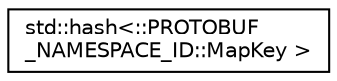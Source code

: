 digraph "类继承关系图"
{
 // LATEX_PDF_SIZE
  edge [fontname="Helvetica",fontsize="10",labelfontname="Helvetica",labelfontsize="10"];
  node [fontname="Helvetica",fontsize="10",shape=record];
  rankdir="LR";
  Node0 [label="std::hash\<::PROTOBUF\l_NAMESPACE_ID::MapKey \>",height=0.2,width=0.4,color="black", fillcolor="white", style="filled",URL="$structstd_1_1hash_3_1_1PROTOBUF__NAMESPACE__ID_1_1MapKey_01_4.html",tooltip=" "];
}
